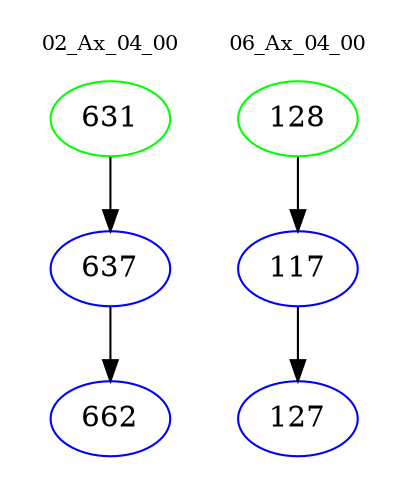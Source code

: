 digraph{
subgraph cluster_0 {
color = white
label = "02_Ax_04_00";
fontsize=10;
T0_631 [label="631", color="green"]
T0_631 -> T0_637 [color="black"]
T0_637 [label="637", color="blue"]
T0_637 -> T0_662 [color="black"]
T0_662 [label="662", color="blue"]
}
subgraph cluster_1 {
color = white
label = "06_Ax_04_00";
fontsize=10;
T1_128 [label="128", color="green"]
T1_128 -> T1_117 [color="black"]
T1_117 [label="117", color="blue"]
T1_117 -> T1_127 [color="black"]
T1_127 [label="127", color="blue"]
}
}
